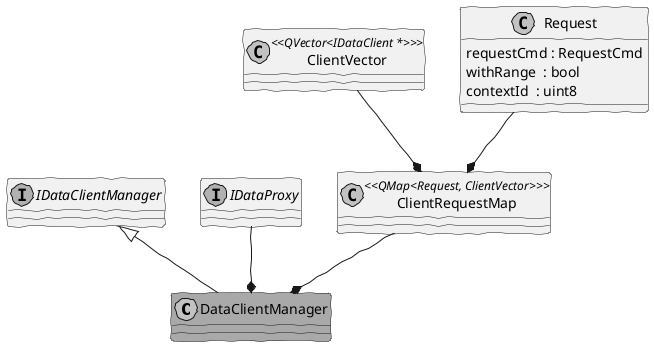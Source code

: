 @startuml
!pragma horizontalLineBetweenDifferentPackageAllowed
allow_mixing

skinparam handwritten true
skinparam monochrome true

class DataClientManager #darkgray
interface IDataClientManager
interface IDataProxy
class ClientRequestMap <<QMap<Request, ClientVector>>>
class ClientVector <<QVector<IDataClient *>>>

class Request {
   requestCmd : RequestCmd
   withRange  : bool
   contextId  : uint8
}

IDataClientManager <|-- DataClientManager
IDataProxy --* DataClientManager
ClientRequestMap --* DataClientManager
Request --* ClientRequestMap
ClientVector --* ClientRequestMap


@enduml

